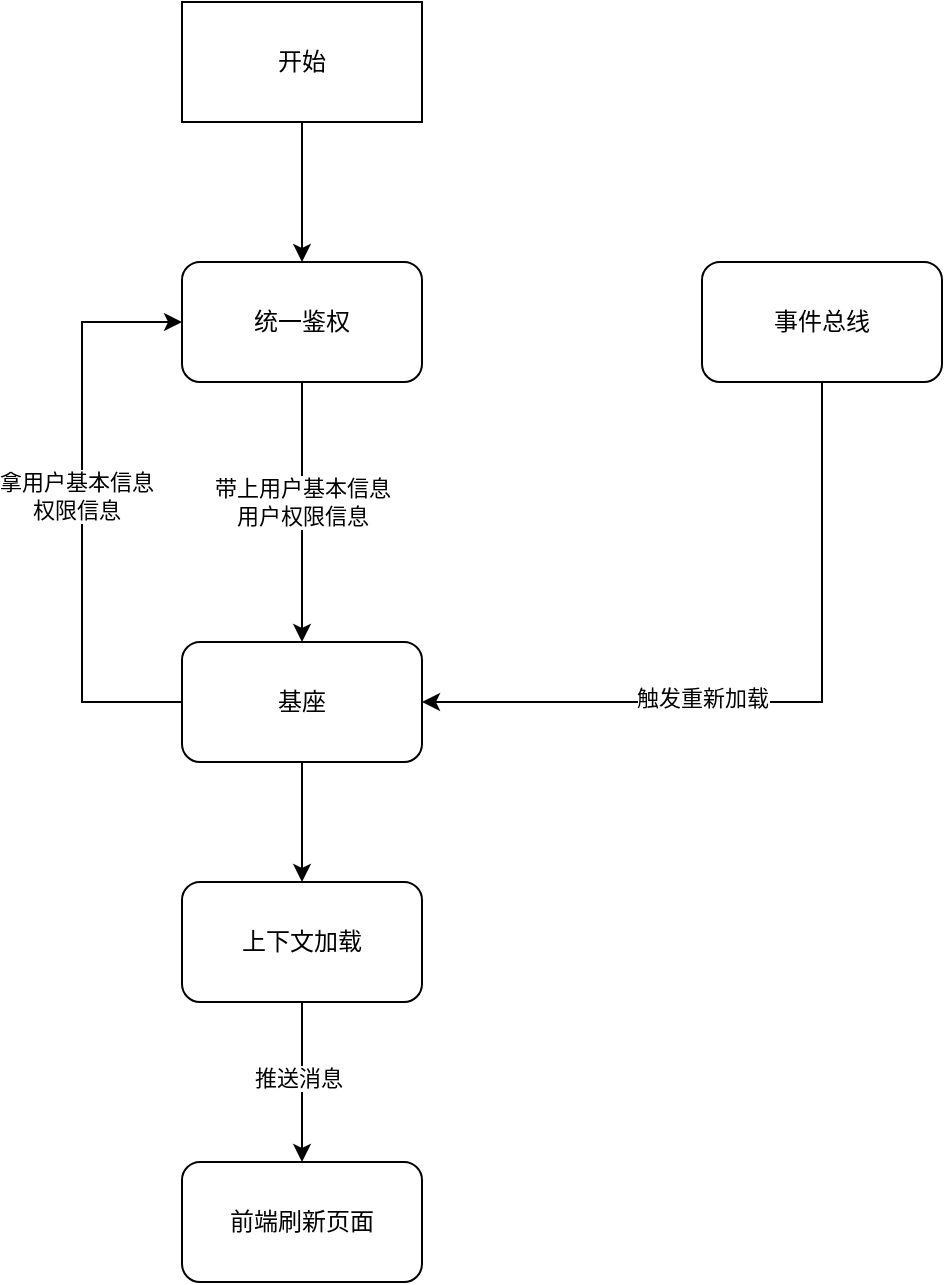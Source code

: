 <mxfile version="14.0.1" type="github"><diagram id="7MIxT5UIpUdMo_QVejmj" name="Page-1"><mxGraphModel dx="2066" dy="1129" grid="1" gridSize="10" guides="1" tooltips="1" connect="1" arrows="1" fold="1" page="1" pageScale="1" pageWidth="850" pageHeight="1100" math="0" shadow="0"><root><mxCell id="0"/><mxCell id="1" parent="0"/><mxCell id="VAjLFSOKcIDaS3Jmda5w-6" style="edgeStyle=orthogonalEdgeStyle;rounded=0;orthogonalLoop=1;jettySize=auto;html=1;" edge="1" parent="1" source="VAjLFSOKcIDaS3Jmda5w-3" target="VAjLFSOKcIDaS3Jmda5w-5"><mxGeometry relative="1" as="geometry"/></mxCell><mxCell id="VAjLFSOKcIDaS3Jmda5w-3" value="开始" style="rounded=0;whiteSpace=wrap;html=1;" vertex="1" parent="1"><mxGeometry x="750" y="120" width="120" height="60" as="geometry"/></mxCell><mxCell id="VAjLFSOKcIDaS3Jmda5w-8" value="" style="edgeStyle=orthogonalEdgeStyle;rounded=0;orthogonalLoop=1;jettySize=auto;html=1;" edge="1" parent="1" source="VAjLFSOKcIDaS3Jmda5w-5" target="VAjLFSOKcIDaS3Jmda5w-7"><mxGeometry relative="1" as="geometry"/></mxCell><mxCell id="VAjLFSOKcIDaS3Jmda5w-9" value="带上用户基本信息&lt;br&gt;用户权限信息" style="edgeLabel;html=1;align=center;verticalAlign=middle;resizable=0;points=[];" vertex="1" connectable="0" parent="VAjLFSOKcIDaS3Jmda5w-8"><mxGeometry x="-0.231" relative="1" as="geometry"><mxPoint y="10" as="offset"/></mxGeometry></mxCell><mxCell id="VAjLFSOKcIDaS3Jmda5w-5" value="统一鉴权" style="rounded=1;whiteSpace=wrap;html=1;" vertex="1" parent="1"><mxGeometry x="750" y="250" width="120" height="60" as="geometry"/></mxCell><mxCell id="VAjLFSOKcIDaS3Jmda5w-14" value="" style="edgeStyle=orthogonalEdgeStyle;rounded=0;orthogonalLoop=1;jettySize=auto;html=1;" edge="1" parent="1" source="VAjLFSOKcIDaS3Jmda5w-7" target="VAjLFSOKcIDaS3Jmda5w-13"><mxGeometry relative="1" as="geometry"/></mxCell><mxCell id="VAjLFSOKcIDaS3Jmda5w-18" style="edgeStyle=orthogonalEdgeStyle;rounded=0;orthogonalLoop=1;jettySize=auto;html=1;entryX=0;entryY=0.5;entryDx=0;entryDy=0;" edge="1" parent="1" source="VAjLFSOKcIDaS3Jmda5w-7" target="VAjLFSOKcIDaS3Jmda5w-5"><mxGeometry relative="1" as="geometry"><Array as="points"><mxPoint x="700" y="470"/><mxPoint x="700" y="280"/></Array></mxGeometry></mxCell><mxCell id="VAjLFSOKcIDaS3Jmda5w-19" value="拿用户基本信息&lt;br&gt;权限信息" style="edgeLabel;html=1;align=center;verticalAlign=middle;resizable=0;points=[];" vertex="1" connectable="0" parent="VAjLFSOKcIDaS3Jmda5w-18"><mxGeometry x="0.055" y="3" relative="1" as="geometry"><mxPoint as="offset"/></mxGeometry></mxCell><mxCell id="VAjLFSOKcIDaS3Jmda5w-7" value="基座" style="rounded=1;whiteSpace=wrap;html=1;" vertex="1" parent="1"><mxGeometry x="750" y="440" width="120" height="60" as="geometry"/></mxCell><mxCell id="VAjLFSOKcIDaS3Jmda5w-11" style="edgeStyle=orthogonalEdgeStyle;rounded=0;orthogonalLoop=1;jettySize=auto;html=1;entryX=1;entryY=0.5;entryDx=0;entryDy=0;" edge="1" parent="1" source="VAjLFSOKcIDaS3Jmda5w-10" target="VAjLFSOKcIDaS3Jmda5w-7"><mxGeometry relative="1" as="geometry"><Array as="points"><mxPoint x="1070" y="470"/></Array></mxGeometry></mxCell><mxCell id="VAjLFSOKcIDaS3Jmda5w-12" value="触发重新加载" style="edgeLabel;html=1;align=center;verticalAlign=middle;resizable=0;points=[];" vertex="1" connectable="0" parent="VAjLFSOKcIDaS3Jmda5w-11"><mxGeometry x="-0.044" y="-2" relative="1" as="geometry"><mxPoint x="-48" as="offset"/></mxGeometry></mxCell><mxCell id="VAjLFSOKcIDaS3Jmda5w-10" value="事件总线" style="rounded=1;whiteSpace=wrap;html=1;" vertex="1" parent="1"><mxGeometry x="1010" y="250" width="120" height="60" as="geometry"/></mxCell><mxCell id="VAjLFSOKcIDaS3Jmda5w-17" value="" style="edgeStyle=orthogonalEdgeStyle;rounded=0;orthogonalLoop=1;jettySize=auto;html=1;" edge="1" parent="1" source="VAjLFSOKcIDaS3Jmda5w-13" target="VAjLFSOKcIDaS3Jmda5w-15"><mxGeometry relative="1" as="geometry"/></mxCell><mxCell id="VAjLFSOKcIDaS3Jmda5w-22" value="推送消息" style="edgeLabel;html=1;align=center;verticalAlign=middle;resizable=0;points=[];" vertex="1" connectable="0" parent="VAjLFSOKcIDaS3Jmda5w-17"><mxGeometry x="-0.057" y="-2" relative="1" as="geometry"><mxPoint as="offset"/></mxGeometry></mxCell><mxCell id="VAjLFSOKcIDaS3Jmda5w-13" value="上下文加载" style="rounded=1;whiteSpace=wrap;html=1;" vertex="1" parent="1"><mxGeometry x="750" y="560" width="120" height="60" as="geometry"/></mxCell><mxCell id="VAjLFSOKcIDaS3Jmda5w-15" value="前端刷新页面" style="rounded=1;whiteSpace=wrap;html=1;" vertex="1" parent="1"><mxGeometry x="750" y="700" width="120" height="60" as="geometry"/></mxCell></root></mxGraphModel></diagram></mxfile>